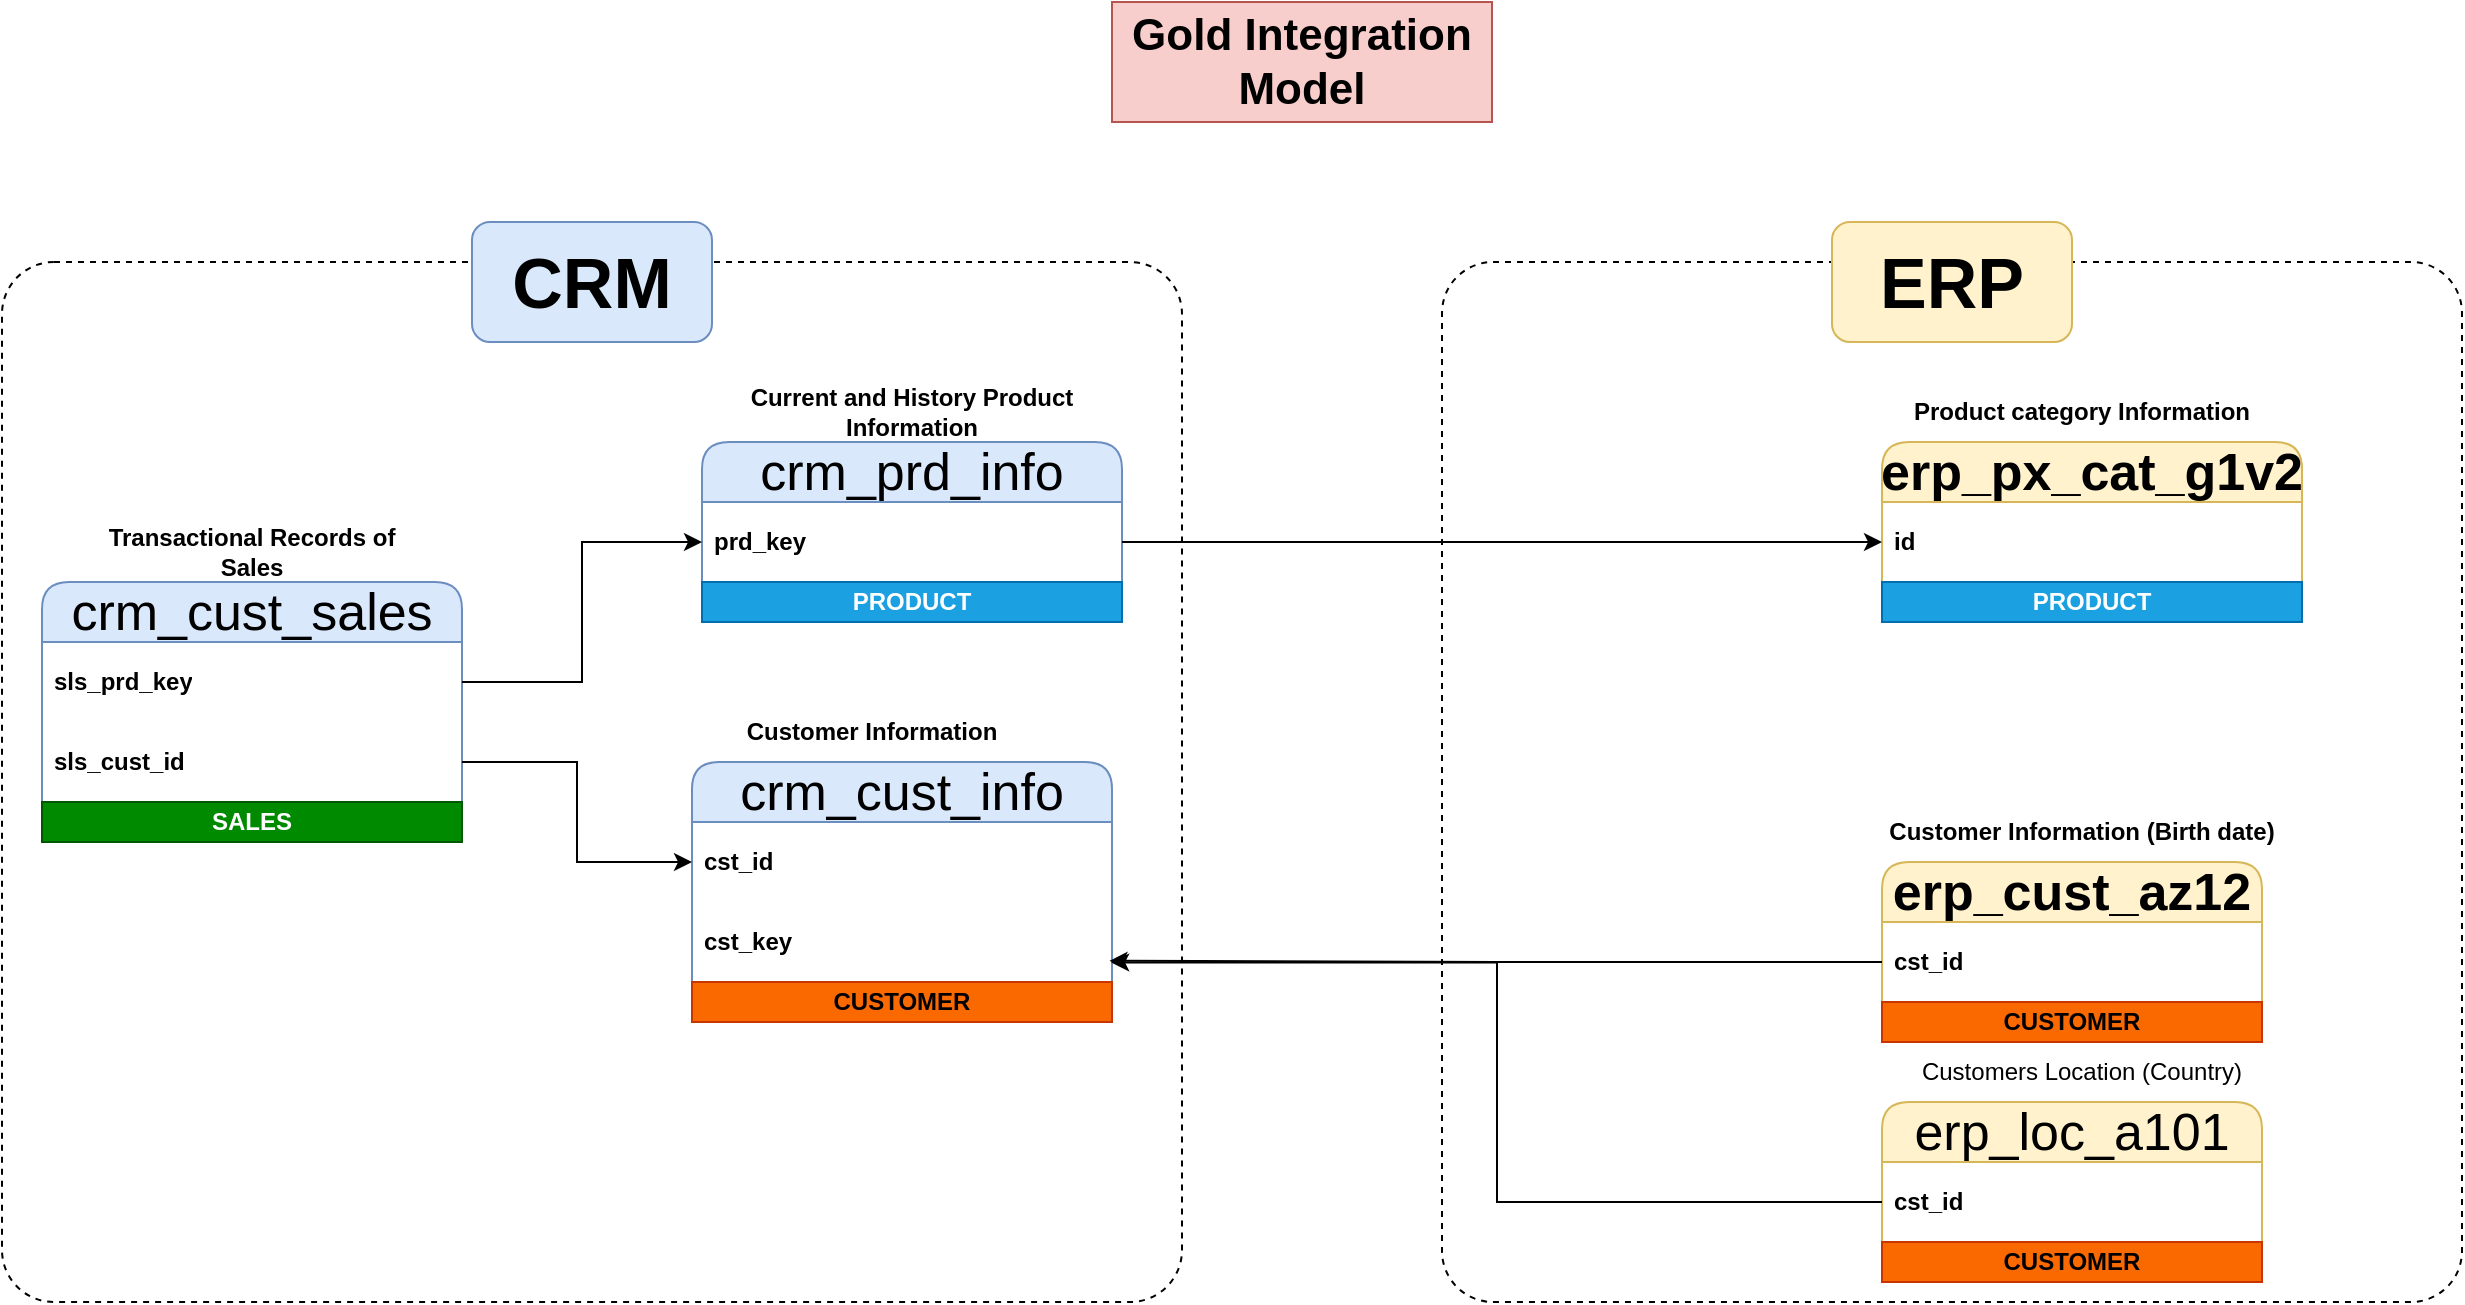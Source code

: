 <mxfile version="27.0.9">
  <diagram name="Page-1" id="-ZNLdqXlrV8JwBKAGmc7">
    <mxGraphModel dx="1389" dy="1924" grid="1" gridSize="10" guides="1" tooltips="1" connect="1" arrows="1" fold="1" page="1" pageScale="1" pageWidth="850" pageHeight="1100" math="0" shadow="0">
      <root>
        <mxCell id="0" />
        <mxCell id="1" parent="0" />
        <mxCell id="qPhgdcndil_9putnaSgH-50" value="" style="rounded=1;whiteSpace=wrap;html=1;arcSize=5;fillColor=none;dashed=1;" parent="1" vertex="1">
          <mxGeometry x="860" y="-880" width="510" height="520" as="geometry" />
        </mxCell>
        <mxCell id="qPhgdcndil_9putnaSgH-47" value="" style="rounded=1;whiteSpace=wrap;html=1;arcSize=5;fillColor=none;dashed=1;" parent="1" vertex="1">
          <mxGeometry x="140" y="-880" width="590" height="520" as="geometry" />
        </mxCell>
        <mxCell id="qPhgdcndil_9putnaSgH-1" value="Gold Integration Model" style="text;strokeColor=#b85450;align=center;fillColor=#f8cecc;html=1;verticalAlign=middle;whiteSpace=wrap;rounded=0;fontStyle=1;fontSize=22;" parent="1" vertex="1">
          <mxGeometry x="695" y="-1010" width="190" height="60" as="geometry" />
        </mxCell>
        <mxCell id="qPhgdcndil_9putnaSgH-3" value="crm_cust_info" style="swimlane;fontStyle=0;childLayout=stackLayout;horizontal=1;startSize=30;horizontalStack=0;resizeParent=1;resizeParentMax=0;resizeLast=0;collapsible=1;marginBottom=0;whiteSpace=wrap;html=1;rounded=1;fillColor=#dae8fc;strokeColor=#6c8ebf;fontSize=26;shadow=0;gradientColor=none;swimlaneFillColor=none;" parent="1" vertex="1">
          <mxGeometry x="485" y="-630" width="210" height="130" as="geometry">
            <mxRectangle x="90" y="400" width="200" height="40" as="alternateBounds" />
          </mxGeometry>
        </mxCell>
        <mxCell id="qPhgdcndil_9putnaSgH-4" value="cst_id" style="text;strokeColor=none;fillColor=none;align=left;verticalAlign=middle;spacingLeft=4;spacingRight=4;overflow=hidden;points=[[0,0.5],[1,0.5]];portConstraint=eastwest;rotatable=0;whiteSpace=wrap;html=1;fontStyle=1" parent="qPhgdcndil_9putnaSgH-3" vertex="1">
          <mxGeometry y="30" width="210" height="40" as="geometry" />
        </mxCell>
        <mxCell id="qPhgdcndil_9putnaSgH-26" value="cst_key" style="text;strokeColor=none;fillColor=none;align=left;verticalAlign=middle;spacingLeft=4;spacingRight=4;overflow=hidden;points=[[0,0.5],[1,0.5]];portConstraint=eastwest;rotatable=0;whiteSpace=wrap;html=1;fontStyle=1" parent="qPhgdcndil_9putnaSgH-3" vertex="1">
          <mxGeometry y="70" width="210" height="40" as="geometry" />
        </mxCell>
        <mxCell id="zzDbUgytq6uKjwbpOj8Y-3" value="CUSTOMER" style="text;html=1;strokeColor=#C73500;fillColor=#fa6800;align=center;verticalAlign=middle;whiteSpace=wrap;overflow=hidden;fontColor=#000000;fontStyle=1" parent="qPhgdcndil_9putnaSgH-3" vertex="1">
          <mxGeometry y="110" width="210" height="20" as="geometry" />
        </mxCell>
        <mxCell id="qPhgdcndil_9putnaSgH-7" value="Customer Information" style="text;html=1;align=center;verticalAlign=middle;whiteSpace=wrap;rounded=1;fillColor=none;strokeColor=none;fontStyle=1" parent="1" vertex="1">
          <mxGeometry x="495" y="-660" width="160" height="30" as="geometry" />
        </mxCell>
        <mxCell id="qPhgdcndil_9putnaSgH-9" value="crm_prd_info" style="swimlane;fontStyle=0;childLayout=stackLayout;horizontal=1;startSize=30;horizontalStack=0;resizeParent=1;resizeParentMax=0;resizeLast=0;collapsible=1;marginBottom=0;whiteSpace=wrap;html=1;rounded=1;fillColor=#dae8fc;strokeColor=#6c8ebf;fontSize=26;shadow=0;gradientColor=none;swimlaneFillColor=none;" parent="1" vertex="1">
          <mxGeometry x="490" y="-790" width="210" height="90" as="geometry">
            <mxRectangle x="90" y="400" width="200" height="40" as="alternateBounds" />
          </mxGeometry>
        </mxCell>
        <mxCell id="qPhgdcndil_9putnaSgH-17" value="prd_key" style="text;strokeColor=none;fillColor=none;align=left;verticalAlign=middle;spacingLeft=4;spacingRight=4;overflow=hidden;points=[[0,0.5],[1,0.5]];portConstraint=eastwest;rotatable=0;whiteSpace=wrap;html=1;fontStyle=1" parent="qPhgdcndil_9putnaSgH-9" vertex="1">
          <mxGeometry y="30" width="210" height="40" as="geometry" />
        </mxCell>
        <mxCell id="zzDbUgytq6uKjwbpOj8Y-2" value="PRODUCT" style="text;html=1;strokeColor=#006EAF;fillColor=#1ba1e2;align=center;verticalAlign=middle;whiteSpace=wrap;overflow=hidden;fontColor=#ffffff;fontStyle=1" parent="qPhgdcndil_9putnaSgH-9" vertex="1">
          <mxGeometry y="70" width="210" height="20" as="geometry" />
        </mxCell>
        <mxCell id="qPhgdcndil_9putnaSgH-11" value="Current and History Product Information" style="text;html=1;align=center;verticalAlign=middle;whiteSpace=wrap;rounded=1;fillColor=none;strokeColor=none;fontStyle=1" parent="1" vertex="1">
          <mxGeometry x="490" y="-820" width="210" height="30" as="geometry" />
        </mxCell>
        <mxCell id="qPhgdcndil_9putnaSgH-13" value="crm_cust_sales" style="swimlane;fontStyle=0;childLayout=stackLayout;horizontal=1;startSize=30;horizontalStack=0;resizeParent=1;resizeParentMax=0;resizeLast=0;collapsible=1;marginBottom=0;whiteSpace=wrap;html=1;rounded=1;fillColor=#dae8fc;strokeColor=#6c8ebf;fontSize=26;shadow=0;gradientColor=none;swimlaneFillColor=none;" parent="1" vertex="1">
          <mxGeometry x="160" y="-720" width="210" height="130" as="geometry">
            <mxRectangle x="270" y="510" width="200" height="40" as="alternateBounds" />
          </mxGeometry>
        </mxCell>
        <mxCell id="qPhgdcndil_9putnaSgH-14" value="sls_prd_key" style="text;strokeColor=none;fillColor=none;align=left;verticalAlign=middle;spacingLeft=4;spacingRight=4;overflow=hidden;points=[[0,0.5],[1,0.5]];portConstraint=eastwest;rotatable=0;whiteSpace=wrap;html=1;fontStyle=1" parent="qPhgdcndil_9putnaSgH-13" vertex="1">
          <mxGeometry y="30" width="210" height="40" as="geometry" />
        </mxCell>
        <mxCell id="qPhgdcndil_9putnaSgH-18" value="sls_cust_id" style="text;strokeColor=none;fillColor=none;align=left;verticalAlign=middle;spacingLeft=4;spacingRight=4;overflow=hidden;points=[[0,0.5],[1,0.5]];portConstraint=eastwest;rotatable=0;whiteSpace=wrap;html=1;fontStyle=1" parent="qPhgdcndil_9putnaSgH-13" vertex="1">
          <mxGeometry y="70" width="210" height="40" as="geometry" />
        </mxCell>
        <mxCell id="zzDbUgytq6uKjwbpOj8Y-11" value="SALES" style="text;html=1;strokeColor=#005700;fillColor=#008a00;align=center;verticalAlign=middle;whiteSpace=wrap;overflow=hidden;fontColor=#ffffff;fontStyle=1" parent="qPhgdcndil_9putnaSgH-13" vertex="1">
          <mxGeometry y="110" width="210" height="20" as="geometry" />
        </mxCell>
        <mxCell id="qPhgdcndil_9putnaSgH-15" value="Transactional Records of Sales" style="text;html=1;align=center;verticalAlign=middle;whiteSpace=wrap;rounded=1;fillColor=none;strokeColor=none;fontStyle=1" parent="1" vertex="1">
          <mxGeometry x="185" y="-750" width="160" height="30" as="geometry" />
        </mxCell>
        <mxCell id="qPhgdcndil_9putnaSgH-22" style="edgeStyle=orthogonalEdgeStyle;rounded=0;orthogonalLoop=1;jettySize=auto;html=1;exitX=1;exitY=0.5;exitDx=0;exitDy=0;entryX=0;entryY=0.5;entryDx=0;entryDy=0;" parent="1" source="qPhgdcndil_9putnaSgH-18" target="qPhgdcndil_9putnaSgH-4" edge="1">
          <mxGeometry relative="1" as="geometry" />
        </mxCell>
        <mxCell id="qPhgdcndil_9putnaSgH-23" style="edgeStyle=orthogonalEdgeStyle;rounded=0;orthogonalLoop=1;jettySize=auto;html=1;entryX=0;entryY=0.5;entryDx=0;entryDy=0;" parent="1" source="qPhgdcndil_9putnaSgH-14" target="qPhgdcndil_9putnaSgH-17" edge="1">
          <mxGeometry relative="1" as="geometry" />
        </mxCell>
        <mxCell id="qPhgdcndil_9putnaSgH-27" value="erp_cust_az12" style="swimlane;fontStyle=1;childLayout=stackLayout;horizontal=1;startSize=30;horizontalStack=0;resizeParent=1;resizeParentMax=0;resizeLast=0;collapsible=1;marginBottom=0;whiteSpace=wrap;html=1;rounded=1;fillColor=#fff2cc;strokeColor=#d6b656;fontSize=26;shadow=0;swimlaneFillColor=none;" parent="1" vertex="1">
          <mxGeometry x="1080" y="-580" width="190" height="90" as="geometry">
            <mxRectangle x="90" y="400" width="200" height="40" as="alternateBounds" />
          </mxGeometry>
        </mxCell>
        <mxCell id="qPhgdcndil_9putnaSgH-28" value="cst_id" style="text;strokeColor=none;fillColor=none;align=left;verticalAlign=middle;spacingLeft=4;spacingRight=4;overflow=hidden;points=[[0,0.5],[1,0.5]];portConstraint=eastwest;rotatable=0;whiteSpace=wrap;html=1;fontStyle=1" parent="qPhgdcndil_9putnaSgH-27" vertex="1">
          <mxGeometry y="30" width="190" height="40" as="geometry" />
        </mxCell>
        <mxCell id="zzDbUgytq6uKjwbpOj8Y-9" value="CUSTOMER" style="text;html=1;strokeColor=#C73500;fillColor=#fa6800;align=center;verticalAlign=middle;whiteSpace=wrap;overflow=hidden;fontColor=#000000;fontStyle=1" parent="qPhgdcndil_9putnaSgH-27" vertex="1">
          <mxGeometry y="70" width="190" height="20" as="geometry" />
        </mxCell>
        <mxCell id="qPhgdcndil_9putnaSgH-31" value="Customer Information (Birth date)" style="text;html=1;align=center;verticalAlign=middle;whiteSpace=wrap;rounded=1;fillColor=none;strokeColor=none;fontStyle=1" parent="1" vertex="1">
          <mxGeometry x="1080" y="-610" width="200" height="30" as="geometry" />
        </mxCell>
        <mxCell id="qPhgdcndil_9putnaSgH-32" value="erp_loc_a101" style="swimlane;fontStyle=0;childLayout=stackLayout;horizontal=1;startSize=30;horizontalStack=0;resizeParent=1;resizeParentMax=0;resizeLast=0;collapsible=1;marginBottom=0;whiteSpace=wrap;html=1;rounded=1;fillColor=#fff2cc;strokeColor=#d6b656;fontSize=26;shadow=0;swimlaneFillColor=none;" parent="1" vertex="1">
          <mxGeometry x="1080" y="-460" width="190" height="90" as="geometry">
            <mxRectangle x="90" y="400" width="200" height="40" as="alternateBounds" />
          </mxGeometry>
        </mxCell>
        <mxCell id="qPhgdcndil_9putnaSgH-33" value="cst_id" style="text;strokeColor=none;fillColor=none;align=left;verticalAlign=middle;spacingLeft=4;spacingRight=4;overflow=hidden;points=[[0,0.5],[1,0.5]];portConstraint=eastwest;rotatable=0;whiteSpace=wrap;html=1;fontStyle=1" parent="qPhgdcndil_9putnaSgH-32" vertex="1">
          <mxGeometry y="30" width="190" height="40" as="geometry" />
        </mxCell>
        <mxCell id="zzDbUgytq6uKjwbpOj8Y-8" value="CUSTOMER" style="text;html=1;strokeColor=#C73500;fillColor=#fa6800;align=center;verticalAlign=middle;whiteSpace=wrap;overflow=hidden;fontColor=#000000;fontStyle=1" parent="qPhgdcndil_9putnaSgH-32" vertex="1">
          <mxGeometry y="70" width="190" height="20" as="geometry" />
        </mxCell>
        <mxCell id="qPhgdcndil_9putnaSgH-34" value="Customers Location (Country)" style="text;html=1;align=center;verticalAlign=middle;whiteSpace=wrap;rounded=1;fillColor=none;strokeColor=none;" parent="1" vertex="1">
          <mxGeometry x="1080" y="-490" width="200" height="30" as="geometry" />
        </mxCell>
        <mxCell id="qPhgdcndil_9putnaSgH-38" style="edgeStyle=orthogonalEdgeStyle;rounded=0;orthogonalLoop=1;jettySize=auto;html=1;entryX=0.998;entryY=0.755;entryDx=0;entryDy=0;entryPerimeter=0;" parent="1" source="qPhgdcndil_9putnaSgH-33" target="qPhgdcndil_9putnaSgH-26" edge="1">
          <mxGeometry relative="1" as="geometry" />
        </mxCell>
        <mxCell id="qPhgdcndil_9putnaSgH-40" style="edgeStyle=orthogonalEdgeStyle;rounded=0;orthogonalLoop=1;jettySize=auto;html=1;exitX=0;exitY=0.5;exitDx=0;exitDy=0;entryX=0.994;entryY=0.735;entryDx=0;entryDy=0;entryPerimeter=0;" parent="1" source="qPhgdcndil_9putnaSgH-28" target="qPhgdcndil_9putnaSgH-26" edge="1">
          <mxGeometry relative="1" as="geometry" />
        </mxCell>
        <mxCell id="qPhgdcndil_9putnaSgH-41" value="erp_px_cat_g1v2" style="swimlane;fontStyle=1;childLayout=stackLayout;horizontal=1;startSize=30;horizontalStack=0;resizeParent=1;resizeParentMax=0;resizeLast=0;collapsible=1;marginBottom=0;whiteSpace=wrap;html=1;rounded=1;fillColor=#fff2cc;strokeColor=#d6b656;fontSize=26;shadow=0;swimlaneFillColor=none;" parent="1" vertex="1">
          <mxGeometry x="1080" y="-790" width="210" height="90" as="geometry">
            <mxRectangle x="90" y="400" width="200" height="40" as="alternateBounds" />
          </mxGeometry>
        </mxCell>
        <mxCell id="qPhgdcndil_9putnaSgH-42" value="id" style="text;strokeColor=none;fillColor=none;align=left;verticalAlign=middle;spacingLeft=4;spacingRight=4;overflow=hidden;points=[[0,0.5],[1,0.5]];portConstraint=eastwest;rotatable=0;whiteSpace=wrap;html=1;fontStyle=1" parent="qPhgdcndil_9putnaSgH-41" vertex="1">
          <mxGeometry y="30" width="210" height="40" as="geometry" />
        </mxCell>
        <mxCell id="zzDbUgytq6uKjwbpOj8Y-7" value="PRODUCT" style="text;html=1;strokeColor=#006EAF;fillColor=#1ba1e2;align=center;verticalAlign=middle;whiteSpace=wrap;overflow=hidden;fontColor=#ffffff;fontStyle=1" parent="qPhgdcndil_9putnaSgH-41" vertex="1">
          <mxGeometry y="70" width="210" height="20" as="geometry" />
        </mxCell>
        <mxCell id="qPhgdcndil_9putnaSgH-43" value="Product category Information" style="text;html=1;align=center;verticalAlign=middle;whiteSpace=wrap;rounded=1;fillColor=none;strokeColor=none;fontStyle=1" parent="1" vertex="1">
          <mxGeometry x="1080" y="-820" width="200" height="30" as="geometry" />
        </mxCell>
        <mxCell id="qPhgdcndil_9putnaSgH-44" style="edgeStyle=orthogonalEdgeStyle;rounded=0;orthogonalLoop=1;jettySize=auto;html=1;exitX=1;exitY=0.5;exitDx=0;exitDy=0;entryX=0;entryY=0.5;entryDx=0;entryDy=0;" parent="1" source="qPhgdcndil_9putnaSgH-17" target="qPhgdcndil_9putnaSgH-42" edge="1">
          <mxGeometry relative="1" as="geometry" />
        </mxCell>
        <mxCell id="qPhgdcndil_9putnaSgH-48" value="&lt;font style=&quot;font-size: 35px;&quot;&gt;&lt;b&gt;CRM&lt;/b&gt;&lt;/font&gt;" style="rounded=1;whiteSpace=wrap;html=1;fillColor=#dae8fc;strokeColor=#6c8ebf;" parent="1" vertex="1">
          <mxGeometry x="375" y="-900" width="120" height="60" as="geometry" />
        </mxCell>
        <mxCell id="qPhgdcndil_9putnaSgH-51" value="&lt;font style=&quot;font-size: 35px;&quot;&gt;&lt;b&gt;ERP&lt;/b&gt;&lt;/font&gt;" style="rounded=1;whiteSpace=wrap;html=1;fillColor=#fff2cc;strokeColor=#d6b656;" parent="1" vertex="1">
          <mxGeometry x="1055" y="-900" width="120" height="60" as="geometry" />
        </mxCell>
      </root>
    </mxGraphModel>
  </diagram>
</mxfile>
